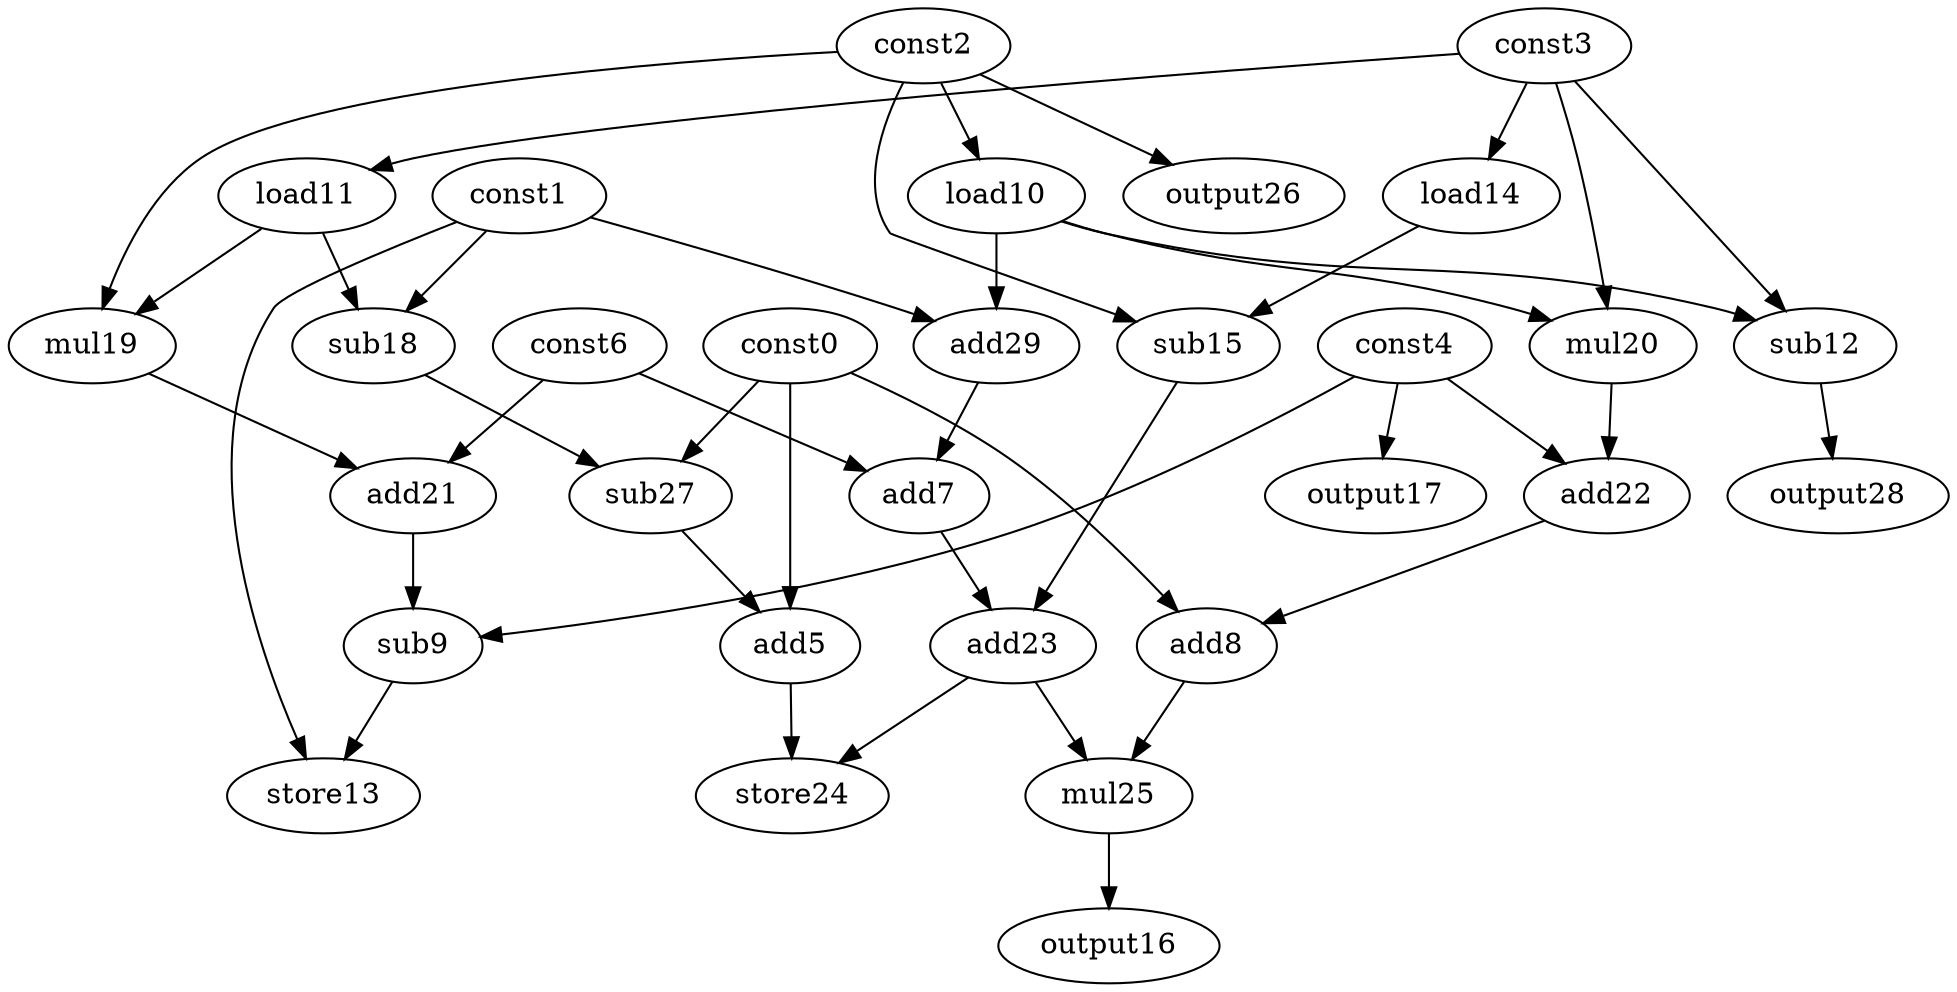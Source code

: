 digraph G { 
const0[opcode=const]; 
const1[opcode=const]; 
const2[opcode=const]; 
const3[opcode=const]; 
const4[opcode=const]; 
add5[opcode=add]; 
const6[opcode=const]; 
add7[opcode=add]; 
add8[opcode=add]; 
sub9[opcode=sub]; 
load10[opcode=load]; 
load11[opcode=load]; 
sub12[opcode=sub]; 
store13[opcode=store]; 
load14[opcode=load]; 
sub15[opcode=sub]; 
output16[opcode=output]; 
output17[opcode=output]; 
sub18[opcode=sub]; 
mul19[opcode=mul]; 
mul20[opcode=mul]; 
add21[opcode=add]; 
add22[opcode=add]; 
add23[opcode=add]; 
store24[opcode=store]; 
mul25[opcode=mul]; 
output26[opcode=output]; 
sub27[opcode=sub]; 
output28[opcode=output]; 
add29[opcode=add]; 
const2->load10[operand=0];
const3->load11[operand=0];
const3->load14[operand=0];
const4->output17[operand=0];
const2->output26[operand=0];
load10->sub12[operand=0];
const3->sub12[operand=1];
const2->sub15[operand=0];
load14->sub15[operand=1];
const1->sub18[operand=0];
load11->sub18[operand=1];
const2->mul19[operand=0];
load11->mul19[operand=1];
load10->mul20[operand=0];
const3->mul20[operand=1];
const1->add29[operand=0];
load10->add29[operand=1];
add29->add7[operand=0];
const6->add7[operand=1];
mul19->add21[operand=0];
const6->add21[operand=1];
const4->add22[operand=0];
mul20->add22[operand=1];
const0->sub27[operand=0];
sub18->sub27[operand=1];
sub12->output28[operand=0];
const0->add5[operand=0];
sub27->add5[operand=1];
const0->add8[operand=0];
add22->add8[operand=1];
const4->sub9[operand=0];
add21->sub9[operand=1];
add7->add23[operand=0];
sub15->add23[operand=1];
const1->store13[operand=0];
sub9->store13[operand=1];
add5->store24[operand=0];
add23->store24[operand=1];
add8->mul25[operand=0];
add23->mul25[operand=1];
mul25->output16[operand=0];
}

